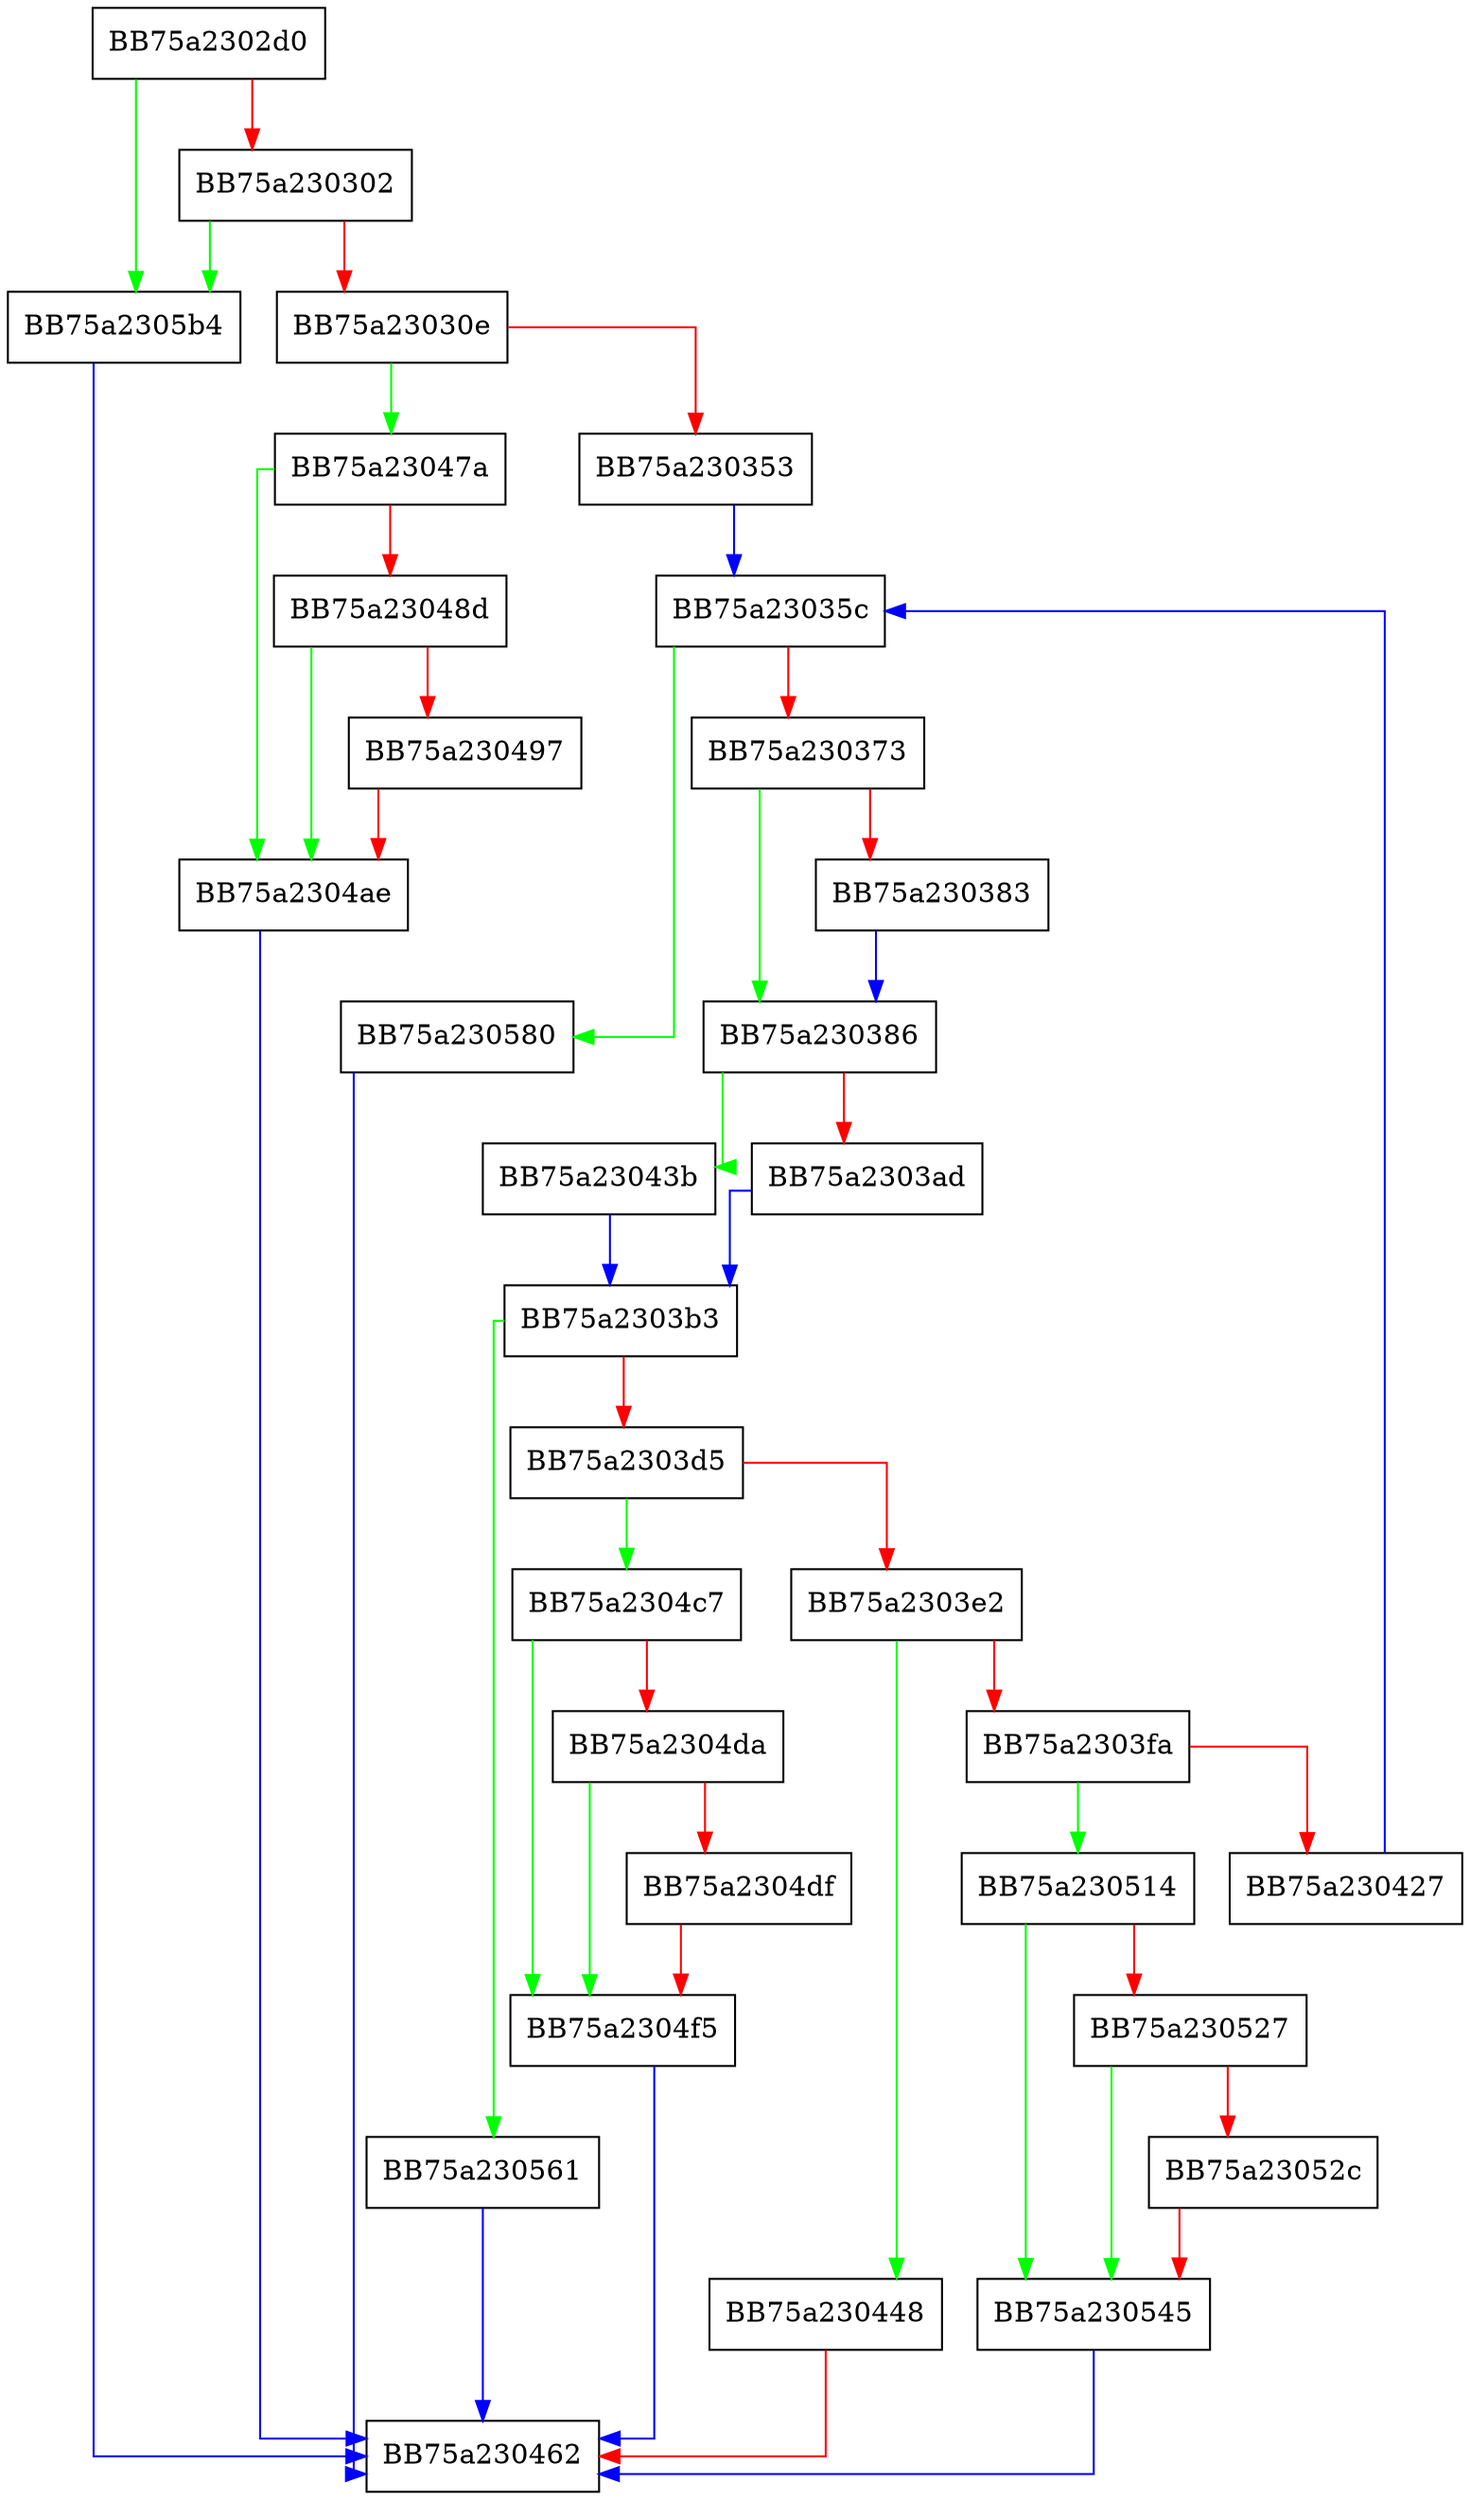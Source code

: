 digraph GetRtpCheckpoints {
  node [shape="box"];
  graph [splines=ortho];
  BB75a2302d0 -> BB75a2305b4 [color="green"];
  BB75a2302d0 -> BB75a230302 [color="red"];
  BB75a230302 -> BB75a2305b4 [color="green"];
  BB75a230302 -> BB75a23030e [color="red"];
  BB75a23030e -> BB75a23047a [color="green"];
  BB75a23030e -> BB75a230353 [color="red"];
  BB75a230353 -> BB75a23035c [color="blue"];
  BB75a23035c -> BB75a230580 [color="green"];
  BB75a23035c -> BB75a230373 [color="red"];
  BB75a230373 -> BB75a230386 [color="green"];
  BB75a230373 -> BB75a230383 [color="red"];
  BB75a230383 -> BB75a230386 [color="blue"];
  BB75a230386 -> BB75a23043b [color="green"];
  BB75a230386 -> BB75a2303ad [color="red"];
  BB75a2303ad -> BB75a2303b3 [color="blue"];
  BB75a2303b3 -> BB75a230561 [color="green"];
  BB75a2303b3 -> BB75a2303d5 [color="red"];
  BB75a2303d5 -> BB75a2304c7 [color="green"];
  BB75a2303d5 -> BB75a2303e2 [color="red"];
  BB75a2303e2 -> BB75a230448 [color="green"];
  BB75a2303e2 -> BB75a2303fa [color="red"];
  BB75a2303fa -> BB75a230514 [color="green"];
  BB75a2303fa -> BB75a230427 [color="red"];
  BB75a230427 -> BB75a23035c [color="blue"];
  BB75a23043b -> BB75a2303b3 [color="blue"];
  BB75a230448 -> BB75a230462 [color="red"];
  BB75a23047a -> BB75a2304ae [color="green"];
  BB75a23047a -> BB75a23048d [color="red"];
  BB75a23048d -> BB75a2304ae [color="green"];
  BB75a23048d -> BB75a230497 [color="red"];
  BB75a230497 -> BB75a2304ae [color="red"];
  BB75a2304ae -> BB75a230462 [color="blue"];
  BB75a2304c7 -> BB75a2304f5 [color="green"];
  BB75a2304c7 -> BB75a2304da [color="red"];
  BB75a2304da -> BB75a2304f5 [color="green"];
  BB75a2304da -> BB75a2304df [color="red"];
  BB75a2304df -> BB75a2304f5 [color="red"];
  BB75a2304f5 -> BB75a230462 [color="blue"];
  BB75a230514 -> BB75a230545 [color="green"];
  BB75a230514 -> BB75a230527 [color="red"];
  BB75a230527 -> BB75a230545 [color="green"];
  BB75a230527 -> BB75a23052c [color="red"];
  BB75a23052c -> BB75a230545 [color="red"];
  BB75a230545 -> BB75a230462 [color="blue"];
  BB75a230561 -> BB75a230462 [color="blue"];
  BB75a230580 -> BB75a230462 [color="blue"];
  BB75a2305b4 -> BB75a230462 [color="blue"];
}